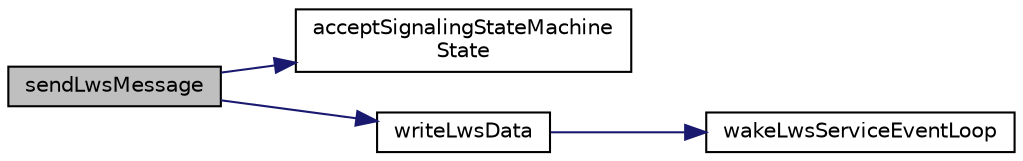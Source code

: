 digraph "sendLwsMessage"
{
 // LATEX_PDF_SIZE
  edge [fontname="Helvetica",fontsize="10",labelfontname="Helvetica",labelfontsize="10"];
  node [fontname="Helvetica",fontsize="10",shape=record];
  rankdir="LR";
  Node1 [label="sendLwsMessage",height=0.2,width=0.4,color="black", fillcolor="grey75", style="filled", fontcolor="black",tooltip=" "];
  Node1 -> Node2 [color="midnightblue",fontsize="10",style="solid",fontname="Helvetica"];
  Node2 [label="acceptSignalingStateMachine\lState",height=0.2,width=0.4,color="black", fillcolor="white", style="filled",URL="$StateMachine_8c.html#a0e4075886bfd0e7be0b6173ee41adace",tooltip=" "];
  Node1 -> Node3 [color="midnightblue",fontsize="10",style="solid",fontname="Helvetica"];
  Node3 [label="writeLwsData",height=0.2,width=0.4,color="black", fillcolor="white", style="filled",URL="$LwsApiCalls_8c.html#a79f1b7bc677d4cb0c2eb0c6ab854e8e5",tooltip=" "];
  Node3 -> Node4 [color="midnightblue",fontsize="10",style="solid",fontname="Helvetica"];
  Node4 [label="wakeLwsServiceEventLoop",height=0.2,width=0.4,color="black", fillcolor="white", style="filled",URL="$LwsApiCalls_8c.html#a116aedb04e1b2e3c920d5b181477b11a",tooltip=" "];
}
